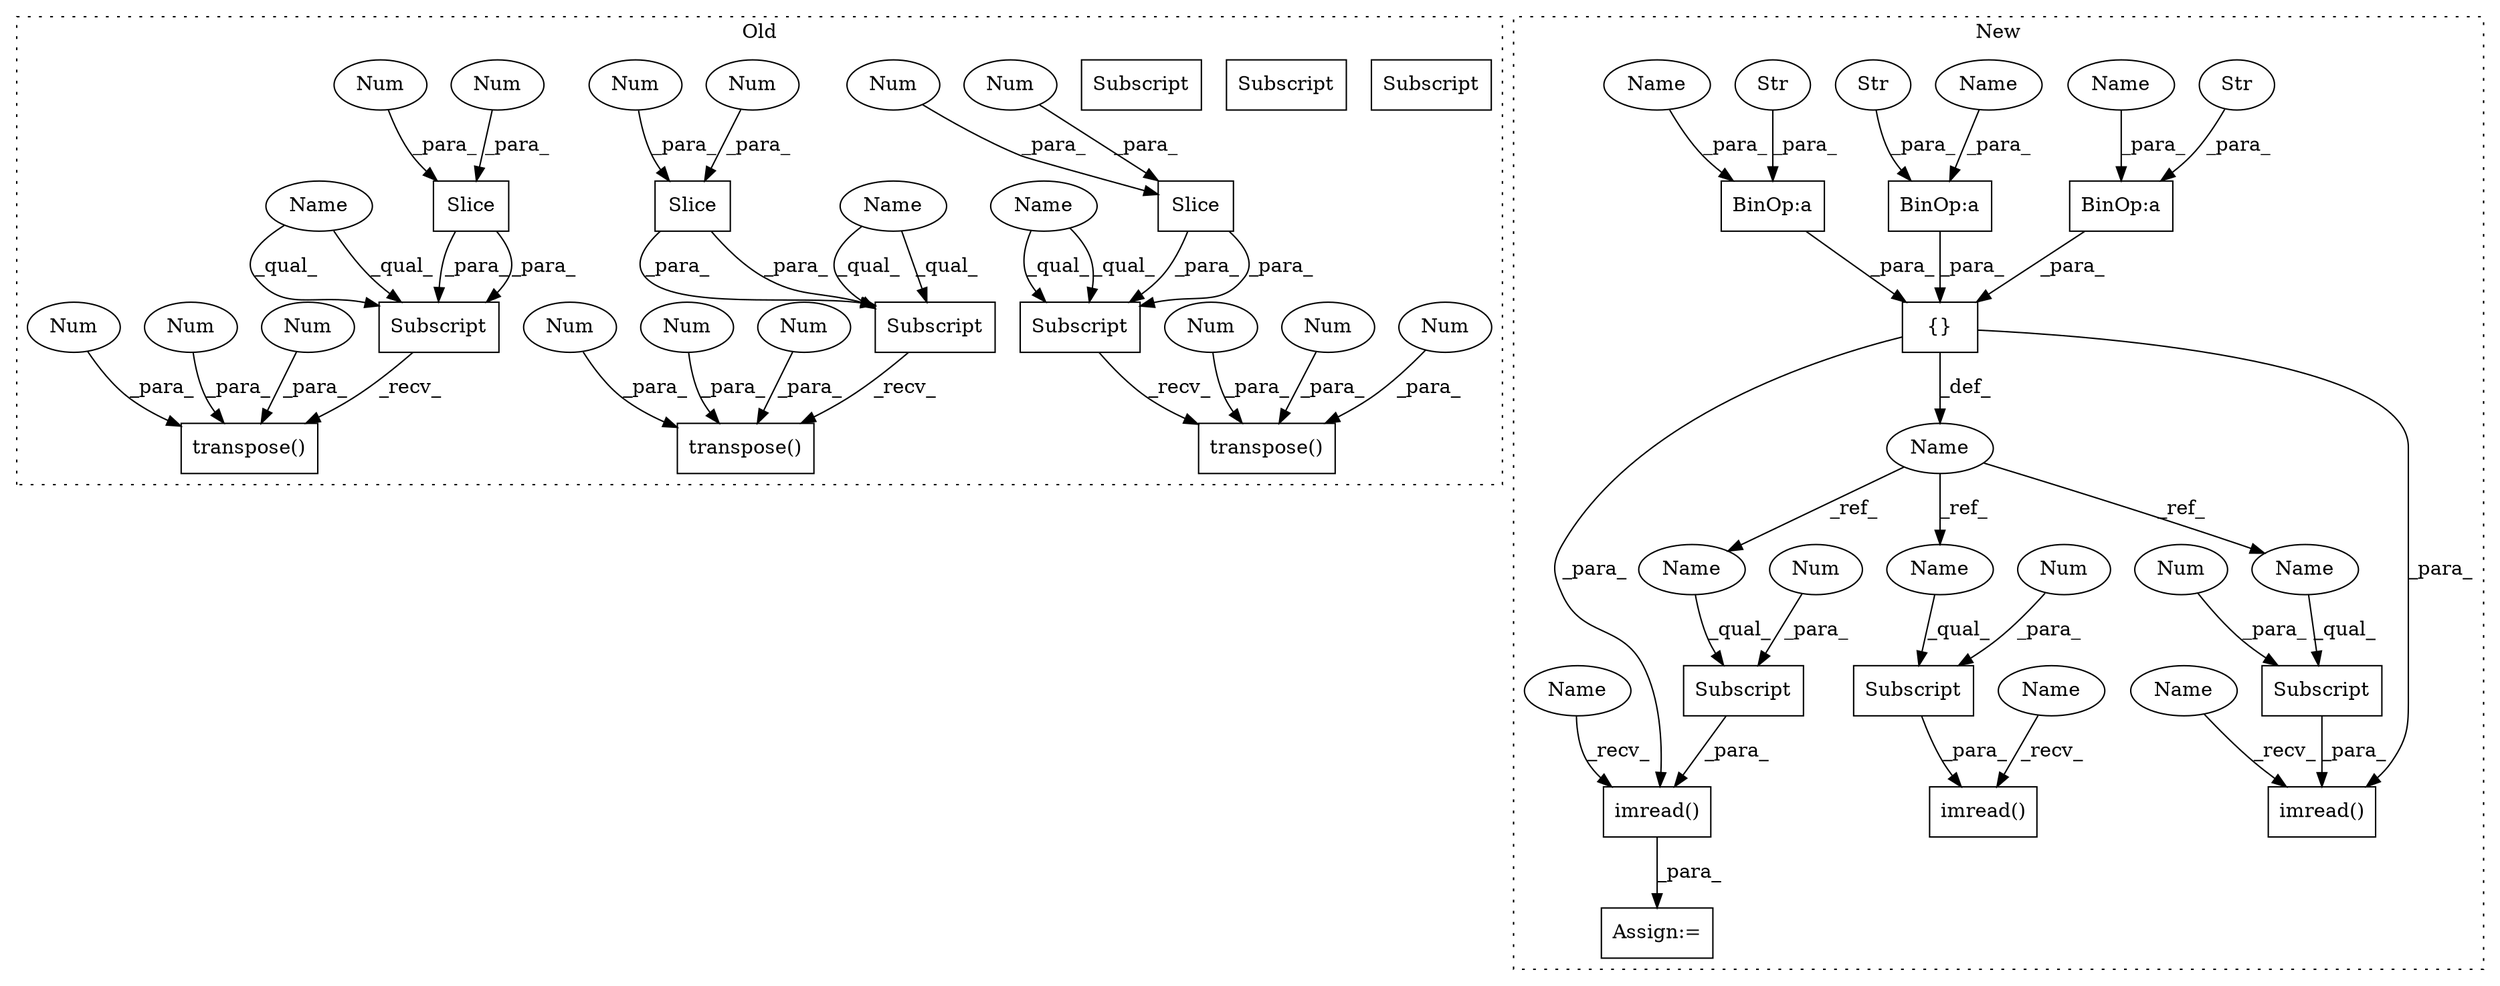 digraph G {
subgraph cluster0 {
1 [label="transpose()" a="75" s="1479,1506" l="20,1" shape="box"];
9 [label="Subscript" a="63" s="1437,0" l="9,0" shape="box"];
16 [label="Slice" a="80" s="1442" l="3" shape="box"];
17 [label="Subscript" a="63" s="1479,0" l="9,0" shape="box"];
18 [label="Slice" a="80" s="1484" l="3" shape="box"];
19 [label="Subscript" a="63" s="1393,0" l="9,0" shape="box"];
20 [label="Slice" a="80" s="1398" l="3" shape="box"];
21 [label="transpose()" a="75" s="1393,1420" l="20,1" shape="box"];
23 [label="Num" a="76" s="1505" l="1" shape="ellipse"];
24 [label="transpose()" a="75" s="1437,1464" l="20,1" shape="box"];
27 [label="Num" a="76" s="1457" l="1" shape="ellipse"];
28 [label="Num" a="76" s="1486" l="1" shape="ellipse"];
29 [label="Num" a="76" s="1413" l="1" shape="ellipse"];
31 [label="Num" a="76" s="1398" l="1" shape="ellipse"];
32 [label="Num" a="76" s="1502" l="1" shape="ellipse"];
33 [label="Num" a="76" s="1484" l="1" shape="ellipse"];
34 [label="Num" a="76" s="1444" l="1" shape="ellipse"];
35 [label="Num" a="76" s="1442" l="1" shape="ellipse"];
36 [label="Num" a="76" s="1400" l="1" shape="ellipse"];
37 [label="Num" a="76" s="1416" l="1" shape="ellipse"];
38 [label="Num" a="76" s="1499" l="1" shape="ellipse"];
39 [label="Num" a="76" s="1463" l="1" shape="ellipse"];
40 [label="Num" a="76" s="1419" l="1" shape="ellipse"];
41 [label="Num" a="76" s="1460" l="1" shape="ellipse"];
43 [label="Name" a="87" s="1393" l="4" shape="ellipse"];
44 [label="Subscript" a="63" s="1479,0" l="9,0" shape="box"];
45 [label="Subscript" a="63" s="1437,0" l="9,0" shape="box"];
46 [label="Name" a="87" s="1437" l="4" shape="ellipse"];
47 [label="Subscript" a="63" s="1393,0" l="9,0" shape="box"];
48 [label="Name" a="87" s="1479" l="4" shape="ellipse"];
label = "Old";
style="dotted";
}
subgraph cluster1 {
2 [label="imread()" a="75" s="1669,1691" l="11,1" shape="box"];
3 [label="BinOp:a" a="82" s="1557" l="3" shape="box"];
4 [label="BinOp:a" a="82" s="1579" l="3" shape="box"];
5 [label="BinOp:a" a="82" s="1535" l="3" shape="box"];
6 [label="Subscript" a="63" s="1680,0" l="11,0" shape="box"];
7 [label="Name" a="87" s="1516" l="8" shape="ellipse"];
8 [label="Subscript" a="63" s="1719,0" l="11,0" shape="box"];
10 [label="Str" a="66" s="1560" l="10" shape="ellipse"];
11 [label="Str" a="66" s="1538" l="10" shape="ellipse"];
12 [label="Str" a="66" s="1582" l="10" shape="ellipse"];
13 [label="{}" a="59" s="1527,1592" l="1,0" shape="box"];
14 [label="Subscript" a="63" s="1643,0" l="11,0" shape="box"];
15 [label="imread()" a="75" s="1708,1730" l="11,1" shape="box"];
22 [label="Num" a="76" s="1652" l="1" shape="ellipse"];
25 [label="Num" a="76" s="1728" l="1" shape="ellipse"];
26 [label="Num" a="76" s="1689" l="1" shape="ellipse"];
30 [label="imread()" a="75" s="1632,1654" l="11,1" shape="box"];
42 [label="Assign:=" a="68" s="1705" l="3" shape="box"];
49 [label="Name" a="87" s="1632" l="3" shape="ellipse"];
50 [label="Name" a="87" s="1669" l="3" shape="ellipse"];
51 [label="Name" a="87" s="1708" l="3" shape="ellipse"];
52 [label="Name" a="87" s="1550" l="7" shape="ellipse"];
53 [label="Name" a="87" s="1528" l="7" shape="ellipse"];
54 [label="Name" a="87" s="1572" l="7" shape="ellipse"];
55 [label="Name" a="87" s="1643" l="8" shape="ellipse"];
56 [label="Name" a="87" s="1680" l="8" shape="ellipse"];
57 [label="Name" a="87" s="1719" l="8" shape="ellipse"];
label = "New";
style="dotted";
}
3 -> 13 [label="_para_"];
4 -> 13 [label="_para_"];
5 -> 13 [label="_para_"];
6 -> 2 [label="_para_"];
7 -> 55 [label="_ref_"];
7 -> 56 [label="_ref_"];
7 -> 57 [label="_ref_"];
8 -> 15 [label="_para_"];
10 -> 3 [label="_para_"];
11 -> 5 [label="_para_"];
12 -> 4 [label="_para_"];
13 -> 15 [label="_para_"];
13 -> 7 [label="_def_"];
13 -> 30 [label="_para_"];
14 -> 30 [label="_para_"];
15 -> 42 [label="_para_"];
16 -> 45 [label="_para_"];
16 -> 45 [label="_para_"];
18 -> 44 [label="_para_"];
18 -> 44 [label="_para_"];
20 -> 47 [label="_para_"];
20 -> 47 [label="_para_"];
22 -> 14 [label="_para_"];
23 -> 1 [label="_para_"];
25 -> 8 [label="_para_"];
26 -> 6 [label="_para_"];
27 -> 24 [label="_para_"];
28 -> 18 [label="_para_"];
29 -> 21 [label="_para_"];
31 -> 20 [label="_para_"];
32 -> 1 [label="_para_"];
33 -> 18 [label="_para_"];
34 -> 16 [label="_para_"];
35 -> 16 [label="_para_"];
36 -> 20 [label="_para_"];
37 -> 21 [label="_para_"];
38 -> 1 [label="_para_"];
39 -> 24 [label="_para_"];
40 -> 21 [label="_para_"];
41 -> 24 [label="_para_"];
43 -> 47 [label="_qual_"];
43 -> 47 [label="_qual_"];
44 -> 1 [label="_recv_"];
45 -> 24 [label="_recv_"];
46 -> 45 [label="_qual_"];
46 -> 45 [label="_qual_"];
47 -> 21 [label="_recv_"];
48 -> 44 [label="_qual_"];
48 -> 44 [label="_qual_"];
49 -> 30 [label="_recv_"];
50 -> 2 [label="_recv_"];
51 -> 15 [label="_recv_"];
52 -> 3 [label="_para_"];
53 -> 5 [label="_para_"];
54 -> 4 [label="_para_"];
55 -> 14 [label="_qual_"];
56 -> 6 [label="_qual_"];
57 -> 8 [label="_qual_"];
}